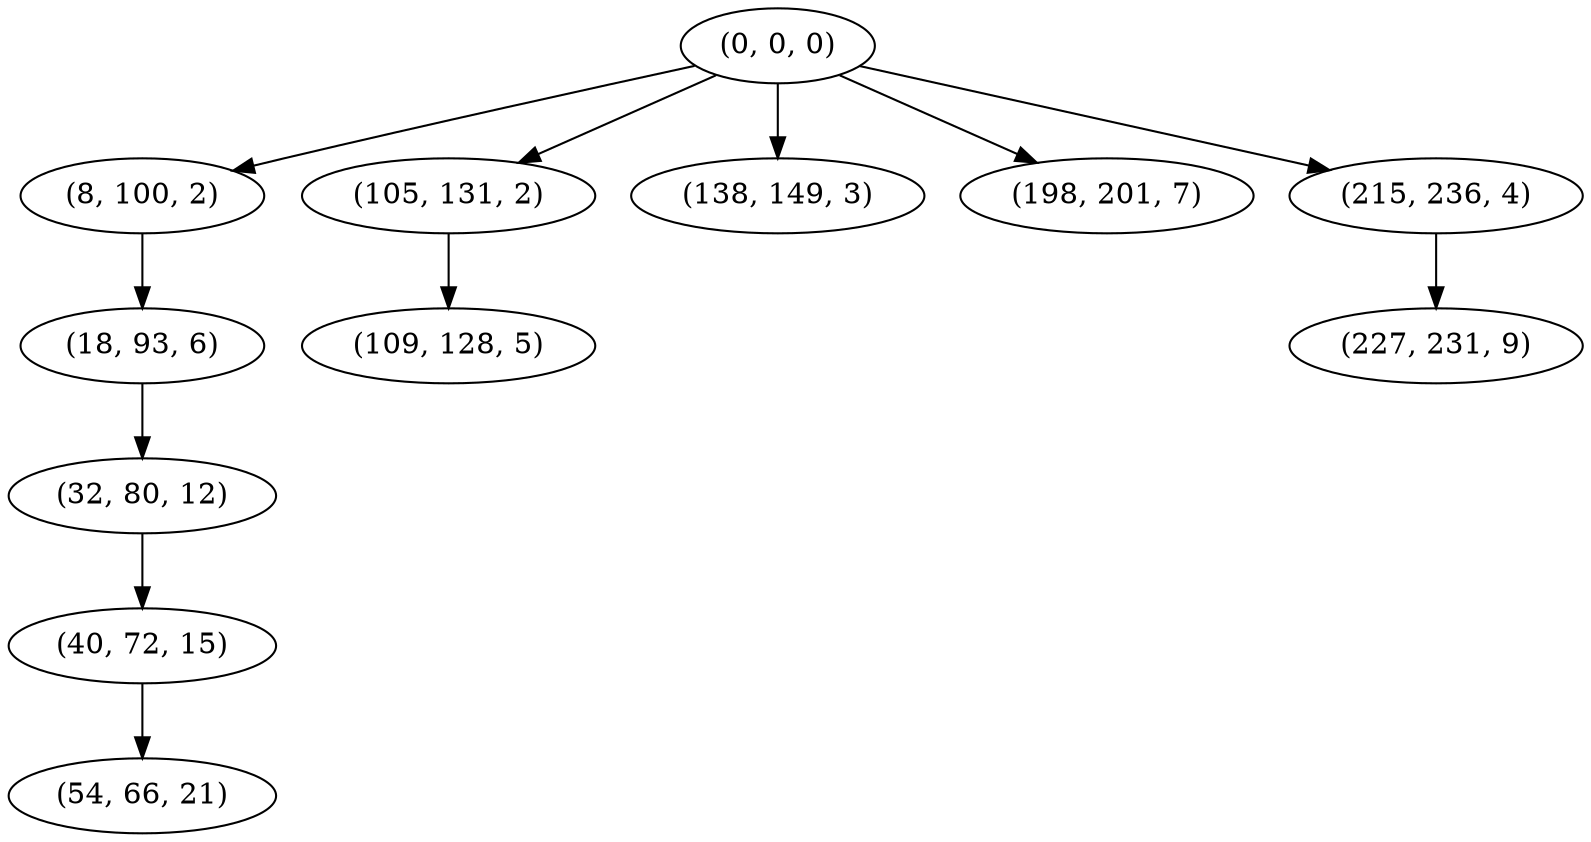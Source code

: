 digraph tree {
    "(0, 0, 0)";
    "(8, 100, 2)";
    "(18, 93, 6)";
    "(32, 80, 12)";
    "(40, 72, 15)";
    "(54, 66, 21)";
    "(105, 131, 2)";
    "(109, 128, 5)";
    "(138, 149, 3)";
    "(198, 201, 7)";
    "(215, 236, 4)";
    "(227, 231, 9)";
    "(0, 0, 0)" -> "(8, 100, 2)";
    "(0, 0, 0)" -> "(105, 131, 2)";
    "(0, 0, 0)" -> "(138, 149, 3)";
    "(0, 0, 0)" -> "(198, 201, 7)";
    "(0, 0, 0)" -> "(215, 236, 4)";
    "(8, 100, 2)" -> "(18, 93, 6)";
    "(18, 93, 6)" -> "(32, 80, 12)";
    "(32, 80, 12)" -> "(40, 72, 15)";
    "(40, 72, 15)" -> "(54, 66, 21)";
    "(105, 131, 2)" -> "(109, 128, 5)";
    "(215, 236, 4)" -> "(227, 231, 9)";
}
